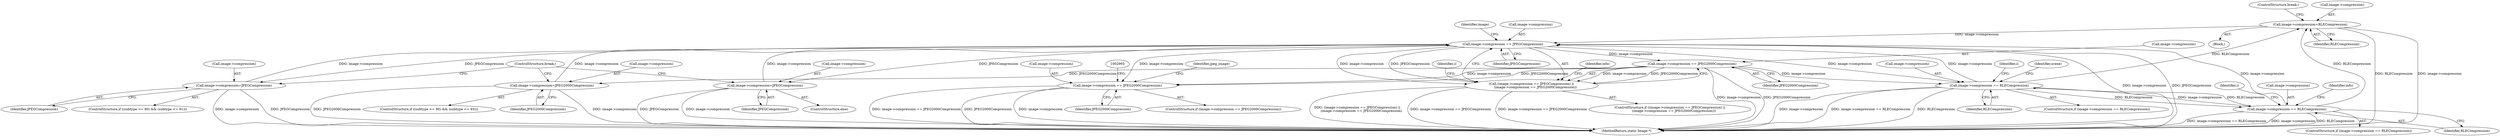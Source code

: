 digraph "0_ImageMagick_6b6bff054d569a77973f2140c0e86366e6168a6c_0@pointer" {
"1001465" [label="(Call,image->compression=RLECompression)"];
"1003810" [label="(Call,image->compression == RLECompression)"];
"1003271" [label="(Call,image->compression == RLECompression)"];
"1002673" [label="(Call,image->compression == JPEG2000Compression)"];
"1002668" [label="(Call,image->compression == JPEGCompression)"];
"1001451" [label="(Call,image->compression=JPEG2000Compression)"];
"1001457" [label="(Call,image->compression=JPEGCompression)"];
"1001437" [label="(Call,image->compression=JPEGCompression)"];
"1001465" [label="(Call,image->compression=RLECompression)"];
"1002667" [label="(Call,(image->compression == JPEGCompression) ||\n        (image->compression == JPEG2000Compression))"];
"1002987" [label="(Call,image->compression == JPEG2000Compression)"];
"1001470" [label="(ControlStructure,break;)"];
"1002672" [label="(Identifier,JPEGCompression)"];
"1001461" [label="(Identifier,JPEGCompression)"];
"1003809" [label="(ControlStructure,if (image->compression == RLECompression))"];
"1003811" [label="(Call,image->compression)"];
"1001441" [label="(Identifier,JPEGCompression)"];
"1002666" [label="(ControlStructure,if ((image->compression == JPEGCompression) ||\n        (image->compression == JPEG2000Compression)))"];
"1002991" [label="(Identifier,JPEG2000Compression)"];
"1003002" [label="(Identifier,jpeg_image)"];
"1002674" [label="(Call,image->compression)"];
"1003152" [label="(Identifier,info)"];
"1001456" [label="(ControlStructure,else)"];
"1002986" [label="(ControlStructure,if (image->compression == JPEG2000Compression))"];
"1001443" [label="(ControlStructure,if ((subtype >= 90) && (subtype <= 93)))"];
"1002669" [label="(Call,image->compression)"];
"1001466" [label="(Call,image->compression)"];
"1003977" [label="(Identifier,info)"];
"1003814" [label="(Identifier,RLECompression)"];
"1002988" [label="(Call,image->compression)"];
"1003280" [label="(Identifier,i)"];
"1002667" [label="(Call,(image->compression == JPEGCompression) ||\n        (image->compression == JPEG2000Compression))"];
"1003819" [label="(Identifier,i)"];
"1001438" [label="(Call,image->compression)"];
"1003275" [label="(Identifier,RLECompression)"];
"1003271" [label="(Call,image->compression == RLECompression)"];
"1002668" [label="(Call,image->compression == JPEGCompression)"];
"1001465" [label="(Call,image->compression=RLECompression)"];
"1001429" [label="(ControlStructure,if ((subtype >= 80) && (subtype <= 81)))"];
"1001469" [label="(Identifier,RLECompression)"];
"1001457" [label="(Call,image->compression=JPEGCompression)"];
"1003270" [label="(ControlStructure,if (image->compression == RLECompression))"];
"1001455" [label="(Identifier,JPEG2000Compression)"];
"1003810" [label="(Call,image->compression == RLECompression)"];
"1001462" [label="(ControlStructure,break;)"];
"1002677" [label="(Identifier,JPEG2000Compression)"];
"1001464" [label="(Block,)"];
"1004539" [label="(MethodReturn,static Image *)"];
"1001452" [label="(Call,image->compression)"];
"1001437" [label="(Call,image->compression=JPEGCompression)"];
"1002684" [label="(Identifier,i)"];
"1002675" [label="(Identifier,image)"];
"1003430" [label="(Identifier,scene)"];
"1002987" [label="(Call,image->compression == JPEG2000Compression)"];
"1001458" [label="(Call,image->compression)"];
"1002673" [label="(Call,image->compression == JPEG2000Compression)"];
"1003272" [label="(Call,image->compression)"];
"1001451" [label="(Call,image->compression=JPEG2000Compression)"];
"1001465" -> "1001464"  [label="AST: "];
"1001465" -> "1001469"  [label="CFG: "];
"1001466" -> "1001465"  [label="AST: "];
"1001469" -> "1001465"  [label="AST: "];
"1001470" -> "1001465"  [label="CFG: "];
"1001465" -> "1004539"  [label="DDG: RLECompression"];
"1001465" -> "1004539"  [label="DDG: image->compression"];
"1003810" -> "1001465"  [label="DDG: RLECompression"];
"1003271" -> "1001465"  [label="DDG: RLECompression"];
"1001465" -> "1002668"  [label="DDG: image->compression"];
"1003810" -> "1003809"  [label="AST: "];
"1003810" -> "1003814"  [label="CFG: "];
"1003811" -> "1003810"  [label="AST: "];
"1003814" -> "1003810"  [label="AST: "];
"1003819" -> "1003810"  [label="CFG: "];
"1003977" -> "1003810"  [label="CFG: "];
"1003810" -> "1004539"  [label="DDG: image->compression == RLECompression"];
"1003810" -> "1004539"  [label="DDG: image->compression"];
"1003810" -> "1004539"  [label="DDG: RLECompression"];
"1003810" -> "1002668"  [label="DDG: image->compression"];
"1003810" -> "1003271"  [label="DDG: RLECompression"];
"1003271" -> "1003810"  [label="DDG: image->compression"];
"1003271" -> "1003810"  [label="DDG: RLECompression"];
"1003271" -> "1003270"  [label="AST: "];
"1003271" -> "1003275"  [label="CFG: "];
"1003272" -> "1003271"  [label="AST: "];
"1003275" -> "1003271"  [label="AST: "];
"1003280" -> "1003271"  [label="CFG: "];
"1003430" -> "1003271"  [label="CFG: "];
"1003271" -> "1004539"  [label="DDG: image->compression"];
"1003271" -> "1004539"  [label="DDG: image->compression == RLECompression"];
"1003271" -> "1004539"  [label="DDG: RLECompression"];
"1003271" -> "1002668"  [label="DDG: image->compression"];
"1002673" -> "1003271"  [label="DDG: image->compression"];
"1002668" -> "1003271"  [label="DDG: image->compression"];
"1002673" -> "1002667"  [label="AST: "];
"1002673" -> "1002677"  [label="CFG: "];
"1002674" -> "1002673"  [label="AST: "];
"1002677" -> "1002673"  [label="AST: "];
"1002667" -> "1002673"  [label="CFG: "];
"1002673" -> "1004539"  [label="DDG: image->compression"];
"1002673" -> "1004539"  [label="DDG: JPEG2000Compression"];
"1002673" -> "1001451"  [label="DDG: JPEG2000Compression"];
"1002673" -> "1002667"  [label="DDG: image->compression"];
"1002673" -> "1002667"  [label="DDG: JPEG2000Compression"];
"1002668" -> "1002673"  [label="DDG: image->compression"];
"1002673" -> "1002987"  [label="DDG: image->compression"];
"1002673" -> "1002987"  [label="DDG: JPEG2000Compression"];
"1002668" -> "1002667"  [label="AST: "];
"1002668" -> "1002672"  [label="CFG: "];
"1002669" -> "1002668"  [label="AST: "];
"1002672" -> "1002668"  [label="AST: "];
"1002675" -> "1002668"  [label="CFG: "];
"1002667" -> "1002668"  [label="CFG: "];
"1002668" -> "1004539"  [label="DDG: image->compression"];
"1002668" -> "1004539"  [label="DDG: JPEGCompression"];
"1002668" -> "1001437"  [label="DDG: JPEGCompression"];
"1002668" -> "1001457"  [label="DDG: JPEGCompression"];
"1002668" -> "1002667"  [label="DDG: image->compression"];
"1002668" -> "1002667"  [label="DDG: JPEGCompression"];
"1001451" -> "1002668"  [label="DDG: image->compression"];
"1001457" -> "1002668"  [label="DDG: image->compression"];
"1001437" -> "1002668"  [label="DDG: image->compression"];
"1002668" -> "1002987"  [label="DDG: image->compression"];
"1001451" -> "1001443"  [label="AST: "];
"1001451" -> "1001455"  [label="CFG: "];
"1001452" -> "1001451"  [label="AST: "];
"1001455" -> "1001451"  [label="AST: "];
"1001462" -> "1001451"  [label="CFG: "];
"1001451" -> "1004539"  [label="DDG: image->compression"];
"1001451" -> "1004539"  [label="DDG: JPEG2000Compression"];
"1001457" -> "1001456"  [label="AST: "];
"1001457" -> "1001461"  [label="CFG: "];
"1001458" -> "1001457"  [label="AST: "];
"1001461" -> "1001457"  [label="AST: "];
"1001462" -> "1001457"  [label="CFG: "];
"1001457" -> "1004539"  [label="DDG: JPEGCompression"];
"1001457" -> "1004539"  [label="DDG: image->compression"];
"1001437" -> "1001429"  [label="AST: "];
"1001437" -> "1001441"  [label="CFG: "];
"1001438" -> "1001437"  [label="AST: "];
"1001441" -> "1001437"  [label="AST: "];
"1001462" -> "1001437"  [label="CFG: "];
"1001437" -> "1004539"  [label="DDG: image->compression"];
"1001437" -> "1004539"  [label="DDG: JPEGCompression"];
"1002667" -> "1002666"  [label="AST: "];
"1002684" -> "1002667"  [label="CFG: "];
"1003152" -> "1002667"  [label="CFG: "];
"1002667" -> "1004539"  [label="DDG: (image->compression == JPEGCompression) ||\n        (image->compression == JPEG2000Compression)"];
"1002667" -> "1004539"  [label="DDG: image->compression == JPEGCompression"];
"1002667" -> "1004539"  [label="DDG: image->compression == JPEG2000Compression"];
"1002987" -> "1002986"  [label="AST: "];
"1002987" -> "1002991"  [label="CFG: "];
"1002988" -> "1002987"  [label="AST: "];
"1002991" -> "1002987"  [label="AST: "];
"1002993" -> "1002987"  [label="CFG: "];
"1003002" -> "1002987"  [label="CFG: "];
"1002987" -> "1004539"  [label="DDG: JPEG2000Compression"];
"1002987" -> "1004539"  [label="DDG: image->compression"];
"1002987" -> "1004539"  [label="DDG: image->compression == JPEG2000Compression"];
}
